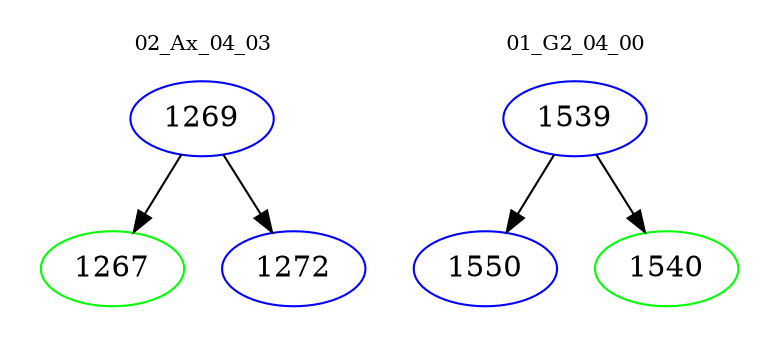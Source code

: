digraph{
subgraph cluster_0 {
color = white
label = "02_Ax_04_03";
fontsize=10;
T0_1269 [label="1269", color="blue"]
T0_1269 -> T0_1267 [color="black"]
T0_1267 [label="1267", color="green"]
T0_1269 -> T0_1272 [color="black"]
T0_1272 [label="1272", color="blue"]
}
subgraph cluster_1 {
color = white
label = "01_G2_04_00";
fontsize=10;
T1_1539 [label="1539", color="blue"]
T1_1539 -> T1_1550 [color="black"]
T1_1550 [label="1550", color="blue"]
T1_1539 -> T1_1540 [color="black"]
T1_1540 [label="1540", color="green"]
}
}
